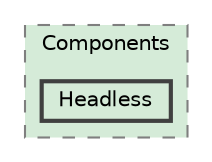 digraph "C:/Users/tkefauver/Source/Repos/MonkeyPaste/Common/MonkeyPaste.Common.Plugin/Models/Components/Headless"
{
 // LATEX_PDF_SIZE
  bgcolor="transparent";
  edge [fontname=Helvetica,fontsize=10,labelfontname=Helvetica,labelfontsize=10];
  node [fontname=Helvetica,fontsize=10,shape=box,height=0.2,width=0.4];
  compound=true
  subgraph clusterdir_51e336ad91200cef31faa66a3ecd9db7 {
    graph [ bgcolor="#d5ebd8", pencolor="grey50", label="Components", fontname=Helvetica,fontsize=10 style="filled,dashed", URL="dir_51e336ad91200cef31faa66a3ecd9db7.html",tooltip=""]
  dir_4fb9876f9a1892871b05882594aaf721 [label="Headless", fillcolor="#d5ebd8", color="grey25", style="filled,bold", URL="dir_4fb9876f9a1892871b05882594aaf721.html",tooltip=""];
  }
}
